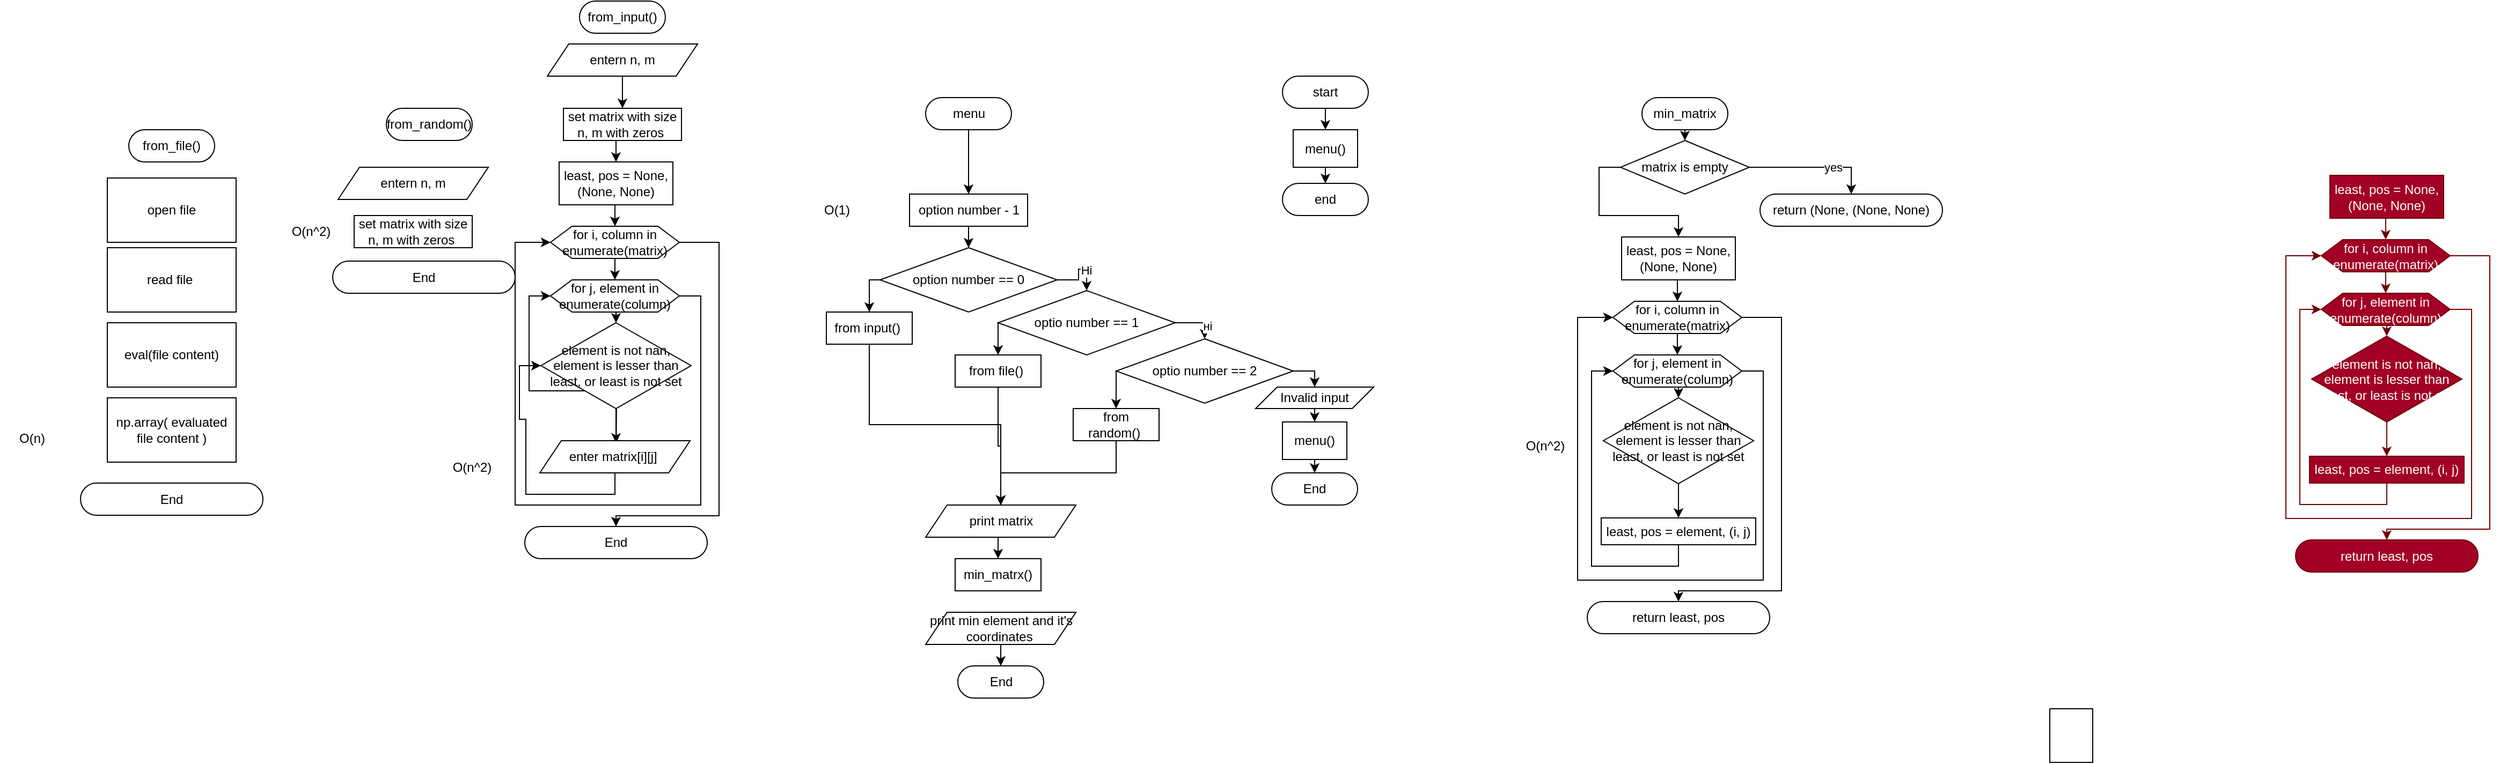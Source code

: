 <mxfile version="23.0.2" type="device">
  <diagram name="Сторінка-1" id="4Z1nHcjwEpGESlsJ6fhj">
    <mxGraphModel dx="2768" dy="884" grid="1" gridSize="10" guides="1" tooltips="1" connect="1" arrows="1" fold="1" page="1" pageScale="1" pageWidth="827" pageHeight="1169" math="0" shadow="0">
      <root>
        <mxCell id="0" />
        <mxCell id="1" parent="0" />
        <mxCell id="YzC5tLk1mI-KwI7NWYdf-10" style="edgeStyle=orthogonalEdgeStyle;rounded=0;orthogonalLoop=1;jettySize=auto;html=1;exitX=0.5;exitY=0.5;exitDx=0;exitDy=15;exitPerimeter=0;entryX=0.5;entryY=0;entryDx=0;entryDy=0;" parent="1" source="YzC5tLk1mI-KwI7NWYdf-3" target="YzC5tLk1mI-KwI7NWYdf-9" edge="1">
          <mxGeometry relative="1" as="geometry" />
        </mxCell>
        <mxCell id="YzC5tLk1mI-KwI7NWYdf-3" value="min_matrix" style="html=1;dashed=0;whiteSpace=wrap;shape=mxgraph.dfd.start" parent="1" vertex="1">
          <mxGeometry x="310" y="180" width="80" height="30" as="geometry" />
        </mxCell>
        <mxCell id="YzC5tLk1mI-KwI7NWYdf-17" style="edgeStyle=orthogonalEdgeStyle;rounded=0;orthogonalLoop=1;jettySize=auto;html=1;exitX=0.5;exitY=1;exitDx=0;exitDy=0;entryX=0.5;entryY=0;entryDx=0;entryDy=0;" parent="1" source="YzC5tLk1mI-KwI7NWYdf-6" target="YzC5tLk1mI-KwI7NWYdf-15" edge="1">
          <mxGeometry relative="1" as="geometry" />
        </mxCell>
        <mxCell id="YzC5tLk1mI-KwI7NWYdf-6" value="least, pos = None, (None, None)" style="rounded=0;whiteSpace=wrap;html=1;" parent="1" vertex="1">
          <mxGeometry x="291" y="310" width="106" height="40" as="geometry" />
        </mxCell>
        <mxCell id="YzC5tLk1mI-KwI7NWYdf-8" value="return (None, (None, None)" style="html=1;dashed=0;whiteSpace=wrap;shape=mxgraph.dfd.start" parent="1" vertex="1">
          <mxGeometry x="420" y="270" width="170" height="30" as="geometry" />
        </mxCell>
        <mxCell id="YzC5tLk1mI-KwI7NWYdf-13" style="edgeStyle=orthogonalEdgeStyle;rounded=0;orthogonalLoop=1;jettySize=auto;html=1;exitX=0;exitY=0.5;exitDx=0;exitDy=0;" parent="1" source="YzC5tLk1mI-KwI7NWYdf-9" target="YzC5tLk1mI-KwI7NWYdf-6" edge="1">
          <mxGeometry relative="1" as="geometry" />
        </mxCell>
        <mxCell id="YzC5tLk1mI-KwI7NWYdf-9" value="matrix is empty" style="rhombus;whiteSpace=wrap;html=1;" parent="1" vertex="1">
          <mxGeometry x="290" y="220" width="120" height="50" as="geometry" />
        </mxCell>
        <mxCell id="YzC5tLk1mI-KwI7NWYdf-11" style="edgeStyle=orthogonalEdgeStyle;rounded=0;orthogonalLoop=1;jettySize=auto;html=1;exitX=1;exitY=0.5;exitDx=0;exitDy=0;entryX=0.5;entryY=0.5;entryDx=0;entryDy=-15;entryPerimeter=0;" parent="1" source="YzC5tLk1mI-KwI7NWYdf-9" target="YzC5tLk1mI-KwI7NWYdf-8" edge="1">
          <mxGeometry relative="1" as="geometry" />
        </mxCell>
        <mxCell id="YzC5tLk1mI-KwI7NWYdf-12" value="yes" style="edgeLabel;html=1;align=center;verticalAlign=middle;resizable=0;points=[];" parent="YzC5tLk1mI-KwI7NWYdf-11" vertex="1" connectable="0">
          <mxGeometry x="0.299" relative="1" as="geometry">
            <mxPoint as="offset" />
          </mxGeometry>
        </mxCell>
        <mxCell id="YzC5tLk1mI-KwI7NWYdf-22" style="edgeStyle=orthogonalEdgeStyle;rounded=0;orthogonalLoop=1;jettySize=auto;html=1;exitX=0.5;exitY=1;exitDx=0;exitDy=0;entryX=0;entryY=0.5;entryDx=0;entryDy=0;" parent="1" source="YzC5tLk1mI-KwI7NWYdf-14" target="YzC5tLk1mI-KwI7NWYdf-16" edge="1">
          <mxGeometry relative="1" as="geometry" />
        </mxCell>
        <mxCell id="YzC5tLk1mI-KwI7NWYdf-14" value="least, pos = element, (i, j)" style="rounded=0;whiteSpace=wrap;html=1;" parent="1" vertex="1">
          <mxGeometry x="272" y="572" width="144" height="25" as="geometry" />
        </mxCell>
        <mxCell id="YzC5tLk1mI-KwI7NWYdf-18" style="edgeStyle=orthogonalEdgeStyle;rounded=0;orthogonalLoop=1;jettySize=auto;html=1;exitX=0.5;exitY=1;exitDx=0;exitDy=0;entryX=0.5;entryY=0;entryDx=0;entryDy=0;" parent="1" source="YzC5tLk1mI-KwI7NWYdf-15" target="YzC5tLk1mI-KwI7NWYdf-16" edge="1">
          <mxGeometry relative="1" as="geometry" />
        </mxCell>
        <mxCell id="YzC5tLk1mI-KwI7NWYdf-27" style="edgeStyle=orthogonalEdgeStyle;rounded=0;orthogonalLoop=1;jettySize=auto;html=1;exitX=1;exitY=0.5;exitDx=0;exitDy=0;" parent="1" source="YzC5tLk1mI-KwI7NWYdf-15" target="YzC5tLk1mI-KwI7NWYdf-25" edge="1">
          <mxGeometry relative="1" as="geometry">
            <Array as="points">
              <mxPoint x="440" y="385" />
              <mxPoint x="440" y="640" />
              <mxPoint x="344" y="640" />
            </Array>
          </mxGeometry>
        </mxCell>
        <mxCell id="YzC5tLk1mI-KwI7NWYdf-15" value="for i, column in enumerate(matrix)" style="shape=hexagon;perimeter=hexagonPerimeter2;whiteSpace=wrap;html=1;fixedSize=1;" parent="1" vertex="1">
          <mxGeometry x="283" y="370" width="120" height="30" as="geometry" />
        </mxCell>
        <mxCell id="YzC5tLk1mI-KwI7NWYdf-20" style="edgeStyle=orthogonalEdgeStyle;rounded=0;orthogonalLoop=1;jettySize=auto;html=1;exitX=0.5;exitY=1;exitDx=0;exitDy=0;entryX=0.5;entryY=0;entryDx=0;entryDy=0;" parent="1" source="YzC5tLk1mI-KwI7NWYdf-16" target="YzC5tLk1mI-KwI7NWYdf-19" edge="1">
          <mxGeometry relative="1" as="geometry" />
        </mxCell>
        <mxCell id="YzC5tLk1mI-KwI7NWYdf-24" style="edgeStyle=orthogonalEdgeStyle;rounded=0;orthogonalLoop=1;jettySize=auto;html=1;exitX=1;exitY=0.5;exitDx=0;exitDy=0;entryX=0;entryY=0.5;entryDx=0;entryDy=0;" parent="1" source="YzC5tLk1mI-KwI7NWYdf-16" target="YzC5tLk1mI-KwI7NWYdf-15" edge="1">
          <mxGeometry relative="1" as="geometry">
            <Array as="points">
              <mxPoint x="423" y="435" />
              <mxPoint x="423" y="630" />
              <mxPoint x="250" y="630" />
              <mxPoint x="250" y="385" />
            </Array>
          </mxGeometry>
        </mxCell>
        <mxCell id="YzC5tLk1mI-KwI7NWYdf-16" value="for j, element in enumerate(column)" style="shape=hexagon;perimeter=hexagonPerimeter2;whiteSpace=wrap;html=1;fixedSize=1;" parent="1" vertex="1">
          <mxGeometry x="283" y="420" width="120" height="30" as="geometry" />
        </mxCell>
        <mxCell id="YzC5tLk1mI-KwI7NWYdf-21" style="edgeStyle=orthogonalEdgeStyle;rounded=0;orthogonalLoop=1;jettySize=auto;html=1;exitX=0.5;exitY=1;exitDx=0;exitDy=0;" parent="1" source="YzC5tLk1mI-KwI7NWYdf-19" target="YzC5tLk1mI-KwI7NWYdf-14" edge="1">
          <mxGeometry relative="1" as="geometry" />
        </mxCell>
        <mxCell id="YzC5tLk1mI-KwI7NWYdf-19" value="element is not nan, element is lesser than least, or least is not set" style="rhombus;whiteSpace=wrap;html=1;" parent="1" vertex="1">
          <mxGeometry x="274" y="460" width="140" height="80" as="geometry" />
        </mxCell>
        <mxCell id="YzC5tLk1mI-KwI7NWYdf-25" value="return least, pos" style="html=1;dashed=0;whiteSpace=wrap;shape=mxgraph.dfd.start" parent="1" vertex="1">
          <mxGeometry x="259" y="650" width="170" height="30" as="geometry" />
        </mxCell>
        <mxCell id="YzC5tLk1mI-KwI7NWYdf-29" value="" style="rounded=0;whiteSpace=wrap;html=1;" parent="1" vertex="1">
          <mxGeometry x="690" y="750" width="40" height="50" as="geometry" />
        </mxCell>
        <mxCell id="2MYxBLy-NPaYl3XmKGaD-31" style="edgeStyle=orthogonalEdgeStyle;rounded=0;orthogonalLoop=1;jettySize=auto;html=1;exitX=0.5;exitY=0.5;exitDx=0;exitDy=15;exitPerimeter=0;entryX=0.5;entryY=0;entryDx=0;entryDy=0;" edge="1" parent="1" source="2MYxBLy-NPaYl3XmKGaD-1" target="2MYxBLy-NPaYl3XmKGaD-2">
          <mxGeometry relative="1" as="geometry" />
        </mxCell>
        <mxCell id="2MYxBLy-NPaYl3XmKGaD-1" value="start" style="html=1;dashed=0;whiteSpace=wrap;shape=mxgraph.dfd.start" vertex="1" parent="1">
          <mxGeometry x="-25" y="160" width="80" height="30" as="geometry" />
        </mxCell>
        <mxCell id="2MYxBLy-NPaYl3XmKGaD-2" value="menu()" style="rounded=0;whiteSpace=wrap;html=1;" vertex="1" parent="1">
          <mxGeometry x="-15" y="210" width="60" height="35" as="geometry" />
        </mxCell>
        <mxCell id="2MYxBLy-NPaYl3XmKGaD-74" style="edgeStyle=orthogonalEdgeStyle;rounded=0;orthogonalLoop=1;jettySize=auto;html=1;exitX=0.5;exitY=0.5;exitDx=0;exitDy=15;exitPerimeter=0;entryX=0.5;entryY=0;entryDx=0;entryDy=0;" edge="1" parent="1" source="2MYxBLy-NPaYl3XmKGaD-3" target="2MYxBLy-NPaYl3XmKGaD-4">
          <mxGeometry relative="1" as="geometry" />
        </mxCell>
        <mxCell id="2MYxBLy-NPaYl3XmKGaD-3" value="menu" style="html=1;dashed=0;whiteSpace=wrap;shape=mxgraph.dfd.start" vertex="1" parent="1">
          <mxGeometry x="-357.5" y="180" width="80" height="30" as="geometry" />
        </mxCell>
        <mxCell id="2MYxBLy-NPaYl3XmKGaD-10" style="edgeStyle=orthogonalEdgeStyle;rounded=0;orthogonalLoop=1;jettySize=auto;html=1;exitX=0.5;exitY=1;exitDx=0;exitDy=0;" edge="1" parent="1" source="2MYxBLy-NPaYl3XmKGaD-4" target="2MYxBLy-NPaYl3XmKGaD-6">
          <mxGeometry relative="1" as="geometry" />
        </mxCell>
        <mxCell id="2MYxBLy-NPaYl3XmKGaD-4" value="option number - 1" style="rounded=0;whiteSpace=wrap;html=1;" vertex="1" parent="1">
          <mxGeometry x="-372.5" y="270" width="110" height="30" as="geometry" />
        </mxCell>
        <mxCell id="2MYxBLy-NPaYl3XmKGaD-71" style="edgeStyle=orthogonalEdgeStyle;rounded=0;orthogonalLoop=1;jettySize=auto;html=1;exitX=0.5;exitY=1;exitDx=0;exitDy=0;entryX=0.5;entryY=0;entryDx=0;entryDy=0;" edge="1" parent="1" source="2MYxBLy-NPaYl3XmKGaD-72" target="2MYxBLy-NPaYl3XmKGaD-56">
          <mxGeometry relative="1" as="geometry" />
        </mxCell>
        <mxCell id="2MYxBLy-NPaYl3XmKGaD-5" value="entern n, m" style="shape=parallelogram;perimeter=parallelogramPerimeter;whiteSpace=wrap;html=1;fixedSize=1;" vertex="1" parent="1">
          <mxGeometry x="-710" y="130" width="140" height="30" as="geometry" />
        </mxCell>
        <mxCell id="2MYxBLy-NPaYl3XmKGaD-8" style="edgeStyle=orthogonalEdgeStyle;rounded=0;orthogonalLoop=1;jettySize=auto;html=1;exitX=1;exitY=0.5;exitDx=0;exitDy=0;" edge="1" parent="1" source="2MYxBLy-NPaYl3XmKGaD-6" target="2MYxBLy-NPaYl3XmKGaD-7">
          <mxGeometry relative="1" as="geometry" />
        </mxCell>
        <mxCell id="2MYxBLy-NPaYl3XmKGaD-9" value="Ні" style="edgeLabel;html=1;align=center;verticalAlign=middle;resizable=0;points=[];" vertex="1" connectable="0" parent="2MYxBLy-NPaYl3XmKGaD-8">
          <mxGeometry x="0.284" relative="1" as="geometry">
            <mxPoint y="1" as="offset" />
          </mxGeometry>
        </mxCell>
        <mxCell id="2MYxBLy-NPaYl3XmKGaD-26" style="edgeStyle=orthogonalEdgeStyle;rounded=0;orthogonalLoop=1;jettySize=auto;html=1;exitX=0;exitY=0.5;exitDx=0;exitDy=0;entryX=0.5;entryY=0;entryDx=0;entryDy=0;" edge="1" parent="1" source="2MYxBLy-NPaYl3XmKGaD-6" target="2MYxBLy-NPaYl3XmKGaD-21">
          <mxGeometry relative="1" as="geometry" />
        </mxCell>
        <mxCell id="2MYxBLy-NPaYl3XmKGaD-6" value="option number == 0" style="rhombus;whiteSpace=wrap;html=1;" vertex="1" parent="1">
          <mxGeometry x="-400" y="320" width="165" height="60" as="geometry" />
        </mxCell>
        <mxCell id="2MYxBLy-NPaYl3XmKGaD-12" style="edgeStyle=orthogonalEdgeStyle;rounded=0;orthogonalLoop=1;jettySize=auto;html=1;exitX=1;exitY=0.5;exitDx=0;exitDy=0;entryX=0.5;entryY=0;entryDx=0;entryDy=0;" edge="1" parent="1" source="2MYxBLy-NPaYl3XmKGaD-7" target="2MYxBLy-NPaYl3XmKGaD-11">
          <mxGeometry relative="1" as="geometry" />
        </mxCell>
        <mxCell id="2MYxBLy-NPaYl3XmKGaD-13" value="ні" style="edgeLabel;html=1;align=center;verticalAlign=middle;resizable=0;points=[];" vertex="1" connectable="0" parent="2MYxBLy-NPaYl3XmKGaD-12">
          <mxGeometry x="0.435" y="2" relative="1" as="geometry">
            <mxPoint as="offset" />
          </mxGeometry>
        </mxCell>
        <mxCell id="2MYxBLy-NPaYl3XmKGaD-25" style="edgeStyle=orthogonalEdgeStyle;rounded=0;orthogonalLoop=1;jettySize=auto;html=1;exitX=0;exitY=0.5;exitDx=0;exitDy=0;entryX=0.5;entryY=0;entryDx=0;entryDy=0;" edge="1" parent="1" source="2MYxBLy-NPaYl3XmKGaD-7" target="2MYxBLy-NPaYl3XmKGaD-22">
          <mxGeometry relative="1" as="geometry" />
        </mxCell>
        <mxCell id="2MYxBLy-NPaYl3XmKGaD-7" value="optio number == 1" style="rhombus;whiteSpace=wrap;html=1;" vertex="1" parent="1">
          <mxGeometry x="-290" y="360" width="165" height="60" as="geometry" />
        </mxCell>
        <mxCell id="2MYxBLy-NPaYl3XmKGaD-15" style="edgeStyle=orthogonalEdgeStyle;rounded=0;orthogonalLoop=1;jettySize=auto;html=1;exitX=1;exitY=0.5;exitDx=0;exitDy=0;entryX=0.5;entryY=0;entryDx=0;entryDy=0;" edge="1" parent="1" source="2MYxBLy-NPaYl3XmKGaD-11" target="2MYxBLy-NPaYl3XmKGaD-14">
          <mxGeometry relative="1" as="geometry" />
        </mxCell>
        <mxCell id="2MYxBLy-NPaYl3XmKGaD-24" style="edgeStyle=orthogonalEdgeStyle;rounded=0;orthogonalLoop=1;jettySize=auto;html=1;exitX=0;exitY=0.5;exitDx=0;exitDy=0;entryX=0.5;entryY=0;entryDx=0;entryDy=0;" edge="1" parent="1" source="2MYxBLy-NPaYl3XmKGaD-11" target="2MYxBLy-NPaYl3XmKGaD-23">
          <mxGeometry relative="1" as="geometry" />
        </mxCell>
        <mxCell id="2MYxBLy-NPaYl3XmKGaD-11" value="optio number == 2" style="rhombus;whiteSpace=wrap;html=1;" vertex="1" parent="1">
          <mxGeometry x="-180" y="405" width="165" height="60" as="geometry" />
        </mxCell>
        <mxCell id="2MYxBLy-NPaYl3XmKGaD-18" style="edgeStyle=orthogonalEdgeStyle;rounded=0;orthogonalLoop=1;jettySize=auto;html=1;exitX=0.5;exitY=1;exitDx=0;exitDy=0;entryX=0.5;entryY=0;entryDx=0;entryDy=0;" edge="1" parent="1" source="2MYxBLy-NPaYl3XmKGaD-14" target="2MYxBLy-NPaYl3XmKGaD-17">
          <mxGeometry relative="1" as="geometry" />
        </mxCell>
        <mxCell id="2MYxBLy-NPaYl3XmKGaD-14" value="Invalid input" style="shape=parallelogram;perimeter=parallelogramPerimeter;whiteSpace=wrap;html=1;fixedSize=1;" vertex="1" parent="1">
          <mxGeometry x="-50" y="450" width="110" height="20" as="geometry" />
        </mxCell>
        <mxCell id="2MYxBLy-NPaYl3XmKGaD-17" value="menu()" style="rounded=0;whiteSpace=wrap;html=1;" vertex="1" parent="1">
          <mxGeometry x="-25" y="482.5" width="60" height="35" as="geometry" />
        </mxCell>
        <mxCell id="2MYxBLy-NPaYl3XmKGaD-19" value="End" style="html=1;dashed=0;whiteSpace=wrap;shape=mxgraph.dfd.start" vertex="1" parent="1">
          <mxGeometry x="-35" y="530" width="80" height="30" as="geometry" />
        </mxCell>
        <mxCell id="2MYxBLy-NPaYl3XmKGaD-20" style="edgeStyle=orthogonalEdgeStyle;rounded=0;orthogonalLoop=1;jettySize=auto;html=1;exitX=0.5;exitY=1;exitDx=0;exitDy=0;entryX=0.5;entryY=0.5;entryDx=0;entryDy=-15;entryPerimeter=0;" edge="1" parent="1" source="2MYxBLy-NPaYl3XmKGaD-17" target="2MYxBLy-NPaYl3XmKGaD-19">
          <mxGeometry relative="1" as="geometry" />
        </mxCell>
        <mxCell id="2MYxBLy-NPaYl3XmKGaD-30" style="edgeStyle=orthogonalEdgeStyle;rounded=0;orthogonalLoop=1;jettySize=auto;html=1;exitX=0.5;exitY=1;exitDx=0;exitDy=0;entryX=0.5;entryY=0;entryDx=0;entryDy=0;" edge="1" parent="1" source="2MYxBLy-NPaYl3XmKGaD-21" target="2MYxBLy-NPaYl3XmKGaD-27">
          <mxGeometry relative="1" as="geometry">
            <mxPoint x="-250" y="650" as="targetPoint" />
          </mxGeometry>
        </mxCell>
        <mxCell id="2MYxBLy-NPaYl3XmKGaD-21" value="from input()&amp;nbsp;" style="rounded=0;whiteSpace=wrap;html=1;" vertex="1" parent="1">
          <mxGeometry x="-450" y="380" width="80" height="30" as="geometry" />
        </mxCell>
        <mxCell id="2MYxBLy-NPaYl3XmKGaD-29" style="edgeStyle=orthogonalEdgeStyle;rounded=0;orthogonalLoop=1;jettySize=auto;html=1;exitX=0.5;exitY=1;exitDx=0;exitDy=0;" edge="1" parent="1" source="2MYxBLy-NPaYl3XmKGaD-22" target="2MYxBLy-NPaYl3XmKGaD-27">
          <mxGeometry relative="1" as="geometry" />
        </mxCell>
        <mxCell id="2MYxBLy-NPaYl3XmKGaD-22" value="from file()&amp;nbsp;" style="rounded=0;whiteSpace=wrap;html=1;" vertex="1" parent="1">
          <mxGeometry x="-330" y="420" width="80" height="30" as="geometry" />
        </mxCell>
        <mxCell id="2MYxBLy-NPaYl3XmKGaD-28" style="edgeStyle=orthogonalEdgeStyle;rounded=0;orthogonalLoop=1;jettySize=auto;html=1;exitX=0.5;exitY=1;exitDx=0;exitDy=0;" edge="1" parent="1" source="2MYxBLy-NPaYl3XmKGaD-23" target="2MYxBLy-NPaYl3XmKGaD-27">
          <mxGeometry relative="1" as="geometry" />
        </mxCell>
        <mxCell id="2MYxBLy-NPaYl3XmKGaD-23" value="from random()&amp;nbsp;" style="rounded=0;whiteSpace=wrap;html=1;" vertex="1" parent="1">
          <mxGeometry x="-220" y="470" width="80" height="30" as="geometry" />
        </mxCell>
        <mxCell id="2MYxBLy-NPaYl3XmKGaD-35" style="edgeStyle=orthogonalEdgeStyle;rounded=0;orthogonalLoop=1;jettySize=auto;html=1;exitX=0.5;exitY=1;exitDx=0;exitDy=0;entryX=0.5;entryY=0;entryDx=0;entryDy=0;" edge="1" parent="1" source="2MYxBLy-NPaYl3XmKGaD-27" target="2MYxBLy-NPaYl3XmKGaD-34">
          <mxGeometry relative="1" as="geometry" />
        </mxCell>
        <mxCell id="2MYxBLy-NPaYl3XmKGaD-27" value="print matrix" style="shape=parallelogram;perimeter=parallelogramPerimeter;whiteSpace=wrap;html=1;fixedSize=1;" vertex="1" parent="1">
          <mxGeometry x="-357.5" y="560" width="140" height="30" as="geometry" />
        </mxCell>
        <mxCell id="2MYxBLy-NPaYl3XmKGaD-32" value="end" style="html=1;dashed=0;whiteSpace=wrap;shape=mxgraph.dfd.start" vertex="1" parent="1">
          <mxGeometry x="-25" y="260" width="80" height="30" as="geometry" />
        </mxCell>
        <mxCell id="2MYxBLy-NPaYl3XmKGaD-33" style="edgeStyle=orthogonalEdgeStyle;rounded=0;orthogonalLoop=1;jettySize=auto;html=1;exitX=0.5;exitY=1;exitDx=0;exitDy=0;entryX=0.5;entryY=0.5;entryDx=0;entryDy=-15;entryPerimeter=0;" edge="1" parent="1" source="2MYxBLy-NPaYl3XmKGaD-2" target="2MYxBLy-NPaYl3XmKGaD-32">
          <mxGeometry relative="1" as="geometry" />
        </mxCell>
        <mxCell id="2MYxBLy-NPaYl3XmKGaD-34" value="min_matrx()" style="rounded=0;whiteSpace=wrap;html=1;" vertex="1" parent="1">
          <mxGeometry x="-330" y="610" width="80" height="30" as="geometry" />
        </mxCell>
        <mxCell id="2MYxBLy-NPaYl3XmKGaD-38" style="edgeStyle=orthogonalEdgeStyle;rounded=0;orthogonalLoop=1;jettySize=auto;html=1;exitX=0.5;exitY=1;exitDx=0;exitDy=0;" edge="1" parent="1" source="2MYxBLy-NPaYl3XmKGaD-36" target="2MYxBLy-NPaYl3XmKGaD-37">
          <mxGeometry relative="1" as="geometry" />
        </mxCell>
        <mxCell id="2MYxBLy-NPaYl3XmKGaD-36" value="print min element and it&#39;s coordinates&amp;nbsp;" style="shape=parallelogram;perimeter=parallelogramPerimeter;whiteSpace=wrap;html=1;fixedSize=1;" vertex="1" parent="1">
          <mxGeometry x="-357.5" y="660" width="140" height="30" as="geometry" />
        </mxCell>
        <mxCell id="2MYxBLy-NPaYl3XmKGaD-37" value="End" style="html=1;dashed=0;whiteSpace=wrap;shape=mxgraph.dfd.start" vertex="1" parent="1">
          <mxGeometry x="-327.5" y="710" width="80" height="30" as="geometry" />
        </mxCell>
        <mxCell id="2MYxBLy-NPaYl3XmKGaD-39" style="edgeStyle=orthogonalEdgeStyle;rounded=0;orthogonalLoop=1;jettySize=auto;html=1;exitX=0.5;exitY=1;exitDx=0;exitDy=0;entryX=0.5;entryY=0;entryDx=0;entryDy=0;fillColor=#a20025;strokeColor=#6F0000;" edge="1" parent="1" source="2MYxBLy-NPaYl3XmKGaD-40" target="2MYxBLy-NPaYl3XmKGaD-45">
          <mxGeometry relative="1" as="geometry" />
        </mxCell>
        <mxCell id="2MYxBLy-NPaYl3XmKGaD-40" value="least, pos = None, (None, None)" style="rounded=0;whiteSpace=wrap;html=1;fillColor=#a20025;fontColor=#ffffff;strokeColor=#6F0000;" vertex="1" parent="1">
          <mxGeometry x="951" y="252.5" width="106" height="40" as="geometry" />
        </mxCell>
        <mxCell id="2MYxBLy-NPaYl3XmKGaD-41" style="edgeStyle=orthogonalEdgeStyle;rounded=0;orthogonalLoop=1;jettySize=auto;html=1;exitX=0.5;exitY=1;exitDx=0;exitDy=0;entryX=0;entryY=0.5;entryDx=0;entryDy=0;fillColor=#a20025;strokeColor=#6F0000;" edge="1" parent="1" source="2MYxBLy-NPaYl3XmKGaD-42" target="2MYxBLy-NPaYl3XmKGaD-48">
          <mxGeometry relative="1" as="geometry" />
        </mxCell>
        <mxCell id="2MYxBLy-NPaYl3XmKGaD-42" value="least, pos = element, (i, j)" style="rounded=0;whiteSpace=wrap;html=1;fillColor=#a20025;fontColor=#ffffff;strokeColor=#6F0000;" vertex="1" parent="1">
          <mxGeometry x="932" y="514.5" width="144" height="25" as="geometry" />
        </mxCell>
        <mxCell id="2MYxBLy-NPaYl3XmKGaD-43" style="edgeStyle=orthogonalEdgeStyle;rounded=0;orthogonalLoop=1;jettySize=auto;html=1;exitX=0.5;exitY=1;exitDx=0;exitDy=0;entryX=0.5;entryY=0;entryDx=0;entryDy=0;fillColor=#a20025;strokeColor=#6F0000;" edge="1" parent="1" source="2MYxBLy-NPaYl3XmKGaD-45" target="2MYxBLy-NPaYl3XmKGaD-48">
          <mxGeometry relative="1" as="geometry" />
        </mxCell>
        <mxCell id="2MYxBLy-NPaYl3XmKGaD-44" style="edgeStyle=orthogonalEdgeStyle;rounded=0;orthogonalLoop=1;jettySize=auto;html=1;exitX=1;exitY=0.5;exitDx=0;exitDy=0;fillColor=#a20025;strokeColor=#6F0000;" edge="1" parent="1" source="2MYxBLy-NPaYl3XmKGaD-45" target="2MYxBLy-NPaYl3XmKGaD-51">
          <mxGeometry relative="1" as="geometry">
            <Array as="points">
              <mxPoint x="1100" y="327.5" />
              <mxPoint x="1100" y="582.5" />
              <mxPoint x="1004" y="582.5" />
            </Array>
          </mxGeometry>
        </mxCell>
        <mxCell id="2MYxBLy-NPaYl3XmKGaD-45" value="for i, column in enumerate(matrix)" style="shape=hexagon;perimeter=hexagonPerimeter2;whiteSpace=wrap;html=1;fixedSize=1;fillColor=#a20025;fontColor=#ffffff;strokeColor=#6F0000;" vertex="1" parent="1">
          <mxGeometry x="943" y="312.5" width="120" height="30" as="geometry" />
        </mxCell>
        <mxCell id="2MYxBLy-NPaYl3XmKGaD-46" style="edgeStyle=orthogonalEdgeStyle;rounded=0;orthogonalLoop=1;jettySize=auto;html=1;exitX=0.5;exitY=1;exitDx=0;exitDy=0;entryX=0.5;entryY=0;entryDx=0;entryDy=0;fillColor=#a20025;strokeColor=#6F0000;" edge="1" parent="1" source="2MYxBLy-NPaYl3XmKGaD-48" target="2MYxBLy-NPaYl3XmKGaD-50">
          <mxGeometry relative="1" as="geometry" />
        </mxCell>
        <mxCell id="2MYxBLy-NPaYl3XmKGaD-47" style="edgeStyle=orthogonalEdgeStyle;rounded=0;orthogonalLoop=1;jettySize=auto;html=1;exitX=1;exitY=0.5;exitDx=0;exitDy=0;entryX=0;entryY=0.5;entryDx=0;entryDy=0;fillColor=#a20025;strokeColor=#6F0000;" edge="1" parent="1" source="2MYxBLy-NPaYl3XmKGaD-48" target="2MYxBLy-NPaYl3XmKGaD-45">
          <mxGeometry relative="1" as="geometry">
            <Array as="points">
              <mxPoint x="1083" y="377.5" />
              <mxPoint x="1083" y="572.5" />
              <mxPoint x="910" y="572.5" />
              <mxPoint x="910" y="327.5" />
            </Array>
          </mxGeometry>
        </mxCell>
        <mxCell id="2MYxBLy-NPaYl3XmKGaD-48" value="for j, element in enumerate(column)" style="shape=hexagon;perimeter=hexagonPerimeter2;whiteSpace=wrap;html=1;fixedSize=1;fillColor=#a20025;fontColor=#ffffff;strokeColor=#6F0000;" vertex="1" parent="1">
          <mxGeometry x="943" y="362.5" width="120" height="30" as="geometry" />
        </mxCell>
        <mxCell id="2MYxBLy-NPaYl3XmKGaD-49" style="edgeStyle=orthogonalEdgeStyle;rounded=0;orthogonalLoop=1;jettySize=auto;html=1;exitX=0.5;exitY=1;exitDx=0;exitDy=0;fillColor=#a20025;strokeColor=#6F0000;" edge="1" parent="1" source="2MYxBLy-NPaYl3XmKGaD-50" target="2MYxBLy-NPaYl3XmKGaD-42">
          <mxGeometry relative="1" as="geometry" />
        </mxCell>
        <mxCell id="2MYxBLy-NPaYl3XmKGaD-50" value="element is not nan, element is lesser than least, or least is not set" style="rhombus;whiteSpace=wrap;html=1;fillColor=#a20025;fontColor=#ffffff;strokeColor=#6F0000;" vertex="1" parent="1">
          <mxGeometry x="934" y="402.5" width="140" height="80" as="geometry" />
        </mxCell>
        <mxCell id="2MYxBLy-NPaYl3XmKGaD-51" value="return least, pos" style="html=1;dashed=0;whiteSpace=wrap;shape=mxgraph.dfd.start;fillColor=#a20025;fontColor=#ffffff;strokeColor=#6F0000;" vertex="1" parent="1">
          <mxGeometry x="919" y="592.5" width="170" height="30" as="geometry" />
        </mxCell>
        <mxCell id="2MYxBLy-NPaYl3XmKGaD-52" value="from_input()" style="html=1;dashed=0;whiteSpace=wrap;shape=mxgraph.dfd.start" vertex="1" parent="1">
          <mxGeometry x="-680" y="90" width="80" height="30" as="geometry" />
        </mxCell>
        <mxCell id="2MYxBLy-NPaYl3XmKGaD-53" value="from_random()" style="html=1;dashed=0;whiteSpace=wrap;shape=mxgraph.dfd.start" vertex="1" parent="1">
          <mxGeometry x="-860" y="190" width="80" height="30" as="geometry" />
        </mxCell>
        <mxCell id="2MYxBLy-NPaYl3XmKGaD-54" value="from_file()" style="html=1;dashed=0;whiteSpace=wrap;shape=mxgraph.dfd.start" vertex="1" parent="1">
          <mxGeometry x="-1100" y="210" width="80" height="30" as="geometry" />
        </mxCell>
        <mxCell id="2MYxBLy-NPaYl3XmKGaD-55" style="edgeStyle=orthogonalEdgeStyle;rounded=0;orthogonalLoop=1;jettySize=auto;html=1;exitX=0.5;exitY=1;exitDx=0;exitDy=0;entryX=0.5;entryY=0;entryDx=0;entryDy=0;" edge="1" parent="1" source="2MYxBLy-NPaYl3XmKGaD-56" target="2MYxBLy-NPaYl3XmKGaD-61">
          <mxGeometry relative="1" as="geometry" />
        </mxCell>
        <mxCell id="2MYxBLy-NPaYl3XmKGaD-56" value="least, pos = None, (None, None)" style="rounded=0;whiteSpace=wrap;html=1;" vertex="1" parent="1">
          <mxGeometry x="-699" y="240" width="106" height="40" as="geometry" />
        </mxCell>
        <mxCell id="2MYxBLy-NPaYl3XmKGaD-57" style="edgeStyle=orthogonalEdgeStyle;rounded=0;orthogonalLoop=1;jettySize=auto;html=1;exitX=0.5;exitY=1;exitDx=0;exitDy=0;entryX=0;entryY=0.5;entryDx=0;entryDy=0;" edge="1" parent="1" target="2MYxBLy-NPaYl3XmKGaD-64">
          <mxGeometry relative="1" as="geometry">
            <mxPoint x="-646" y="527" as="sourcePoint" />
          </mxGeometry>
        </mxCell>
        <mxCell id="2MYxBLy-NPaYl3XmKGaD-59" style="edgeStyle=orthogonalEdgeStyle;rounded=0;orthogonalLoop=1;jettySize=auto;html=1;exitX=0.5;exitY=1;exitDx=0;exitDy=0;entryX=0.5;entryY=0;entryDx=0;entryDy=0;" edge="1" parent="1" source="2MYxBLy-NPaYl3XmKGaD-61" target="2MYxBLy-NPaYl3XmKGaD-64">
          <mxGeometry relative="1" as="geometry" />
        </mxCell>
        <mxCell id="2MYxBLy-NPaYl3XmKGaD-60" style="edgeStyle=orthogonalEdgeStyle;rounded=0;orthogonalLoop=1;jettySize=auto;html=1;exitX=1;exitY=0.5;exitDx=0;exitDy=0;" edge="1" parent="1" source="2MYxBLy-NPaYl3XmKGaD-61" target="2MYxBLy-NPaYl3XmKGaD-67">
          <mxGeometry relative="1" as="geometry">
            <Array as="points">
              <mxPoint x="-550" y="315" />
              <mxPoint x="-550" y="570" />
              <mxPoint x="-646" y="570" />
            </Array>
          </mxGeometry>
        </mxCell>
        <mxCell id="2MYxBLy-NPaYl3XmKGaD-61" value="for i, column in enumerate(matrix)" style="shape=hexagon;perimeter=hexagonPerimeter2;whiteSpace=wrap;html=1;fixedSize=1;" vertex="1" parent="1">
          <mxGeometry x="-707" y="300" width="120" height="30" as="geometry" />
        </mxCell>
        <mxCell id="2MYxBLy-NPaYl3XmKGaD-62" style="edgeStyle=orthogonalEdgeStyle;rounded=0;orthogonalLoop=1;jettySize=auto;html=1;exitX=0.5;exitY=1;exitDx=0;exitDy=0;entryX=0.5;entryY=0;entryDx=0;entryDy=0;" edge="1" parent="1" source="2MYxBLy-NPaYl3XmKGaD-64" target="2MYxBLy-NPaYl3XmKGaD-66">
          <mxGeometry relative="1" as="geometry" />
        </mxCell>
        <mxCell id="2MYxBLy-NPaYl3XmKGaD-63" style="edgeStyle=orthogonalEdgeStyle;rounded=0;orthogonalLoop=1;jettySize=auto;html=1;exitX=1;exitY=0.5;exitDx=0;exitDy=0;entryX=0;entryY=0.5;entryDx=0;entryDy=0;" edge="1" parent="1" source="2MYxBLy-NPaYl3XmKGaD-64" target="2MYxBLy-NPaYl3XmKGaD-61">
          <mxGeometry relative="1" as="geometry">
            <Array as="points">
              <mxPoint x="-567" y="365" />
              <mxPoint x="-567" y="560" />
              <mxPoint x="-740" y="560" />
              <mxPoint x="-740" y="315" />
            </Array>
          </mxGeometry>
        </mxCell>
        <mxCell id="2MYxBLy-NPaYl3XmKGaD-64" value="for j, element in enumerate(column)" style="shape=hexagon;perimeter=hexagonPerimeter2;whiteSpace=wrap;html=1;fixedSize=1;" vertex="1" parent="1">
          <mxGeometry x="-707" y="350" width="120" height="30" as="geometry" />
        </mxCell>
        <mxCell id="2MYxBLy-NPaYl3XmKGaD-65" style="edgeStyle=orthogonalEdgeStyle;rounded=0;orthogonalLoop=1;jettySize=auto;html=1;exitX=0.5;exitY=1;exitDx=0;exitDy=0;" edge="1" parent="1" source="2MYxBLy-NPaYl3XmKGaD-66">
          <mxGeometry relative="1" as="geometry">
            <mxPoint x="-646" y="502" as="targetPoint" />
          </mxGeometry>
        </mxCell>
        <mxCell id="2MYxBLy-NPaYl3XmKGaD-66" value="element is not nan, element is lesser than least, or least is not set" style="rhombus;whiteSpace=wrap;html=1;" vertex="1" parent="1">
          <mxGeometry x="-716" y="390" width="140" height="80" as="geometry" />
        </mxCell>
        <mxCell id="2MYxBLy-NPaYl3XmKGaD-67" value="End" style="html=1;dashed=0;whiteSpace=wrap;shape=mxgraph.dfd.start;" vertex="1" parent="1">
          <mxGeometry x="-731" y="580" width="170" height="30" as="geometry" />
        </mxCell>
        <mxCell id="2MYxBLy-NPaYl3XmKGaD-70" style="edgeStyle=orthogonalEdgeStyle;rounded=0;orthogonalLoop=1;jettySize=auto;html=1;exitX=0.5;exitY=1;exitDx=0;exitDy=0;entryX=0;entryY=0.5;entryDx=0;entryDy=0;" edge="1" parent="1" source="2MYxBLy-NPaYl3XmKGaD-69" target="2MYxBLy-NPaYl3XmKGaD-66">
          <mxGeometry relative="1" as="geometry">
            <Array as="points">
              <mxPoint x="-647" y="550" />
              <mxPoint x="-730" y="550" />
              <mxPoint x="-730" y="480" />
              <mxPoint x="-736" y="480" />
              <mxPoint x="-736" y="430" />
            </Array>
          </mxGeometry>
        </mxCell>
        <mxCell id="2MYxBLy-NPaYl3XmKGaD-69" value="enter matrix[i][j]&amp;nbsp;" style="shape=parallelogram;perimeter=parallelogramPerimeter;whiteSpace=wrap;html=1;fixedSize=1;" vertex="1" parent="1">
          <mxGeometry x="-717" y="500" width="140" height="30" as="geometry" />
        </mxCell>
        <mxCell id="2MYxBLy-NPaYl3XmKGaD-73" value="" style="edgeStyle=orthogonalEdgeStyle;rounded=0;orthogonalLoop=1;jettySize=auto;html=1;exitX=0.5;exitY=1;exitDx=0;exitDy=0;entryX=0.5;entryY=0;entryDx=0;entryDy=0;" edge="1" parent="1" source="2MYxBLy-NPaYl3XmKGaD-5" target="2MYxBLy-NPaYl3XmKGaD-72">
          <mxGeometry relative="1" as="geometry">
            <mxPoint x="-640" y="160" as="sourcePoint" />
            <mxPoint x="-646" y="240" as="targetPoint" />
          </mxGeometry>
        </mxCell>
        <mxCell id="2MYxBLy-NPaYl3XmKGaD-72" value="set matrix with size n, m with zeros&amp;nbsp;" style="rounded=0;whiteSpace=wrap;html=1;" vertex="1" parent="1">
          <mxGeometry x="-695" y="190" width="110" height="30" as="geometry" />
        </mxCell>
        <mxCell id="2MYxBLy-NPaYl3XmKGaD-75" value="set matrix with size n, m with zeros&amp;nbsp;" style="rounded=0;whiteSpace=wrap;html=1;" vertex="1" parent="1">
          <mxGeometry x="-890" y="290" width="110" height="30" as="geometry" />
        </mxCell>
        <mxCell id="2MYxBLy-NPaYl3XmKGaD-76" value="entern n, m" style="shape=parallelogram;perimeter=parallelogramPerimeter;whiteSpace=wrap;html=1;fixedSize=1;" vertex="1" parent="1">
          <mxGeometry x="-905" y="245" width="140" height="30" as="geometry" />
        </mxCell>
        <mxCell id="2MYxBLy-NPaYl3XmKGaD-77" value="open file" style="rounded=0;whiteSpace=wrap;html=1;" vertex="1" parent="1">
          <mxGeometry x="-1120" y="255" width="120" height="60" as="geometry" />
        </mxCell>
        <mxCell id="2MYxBLy-NPaYl3XmKGaD-78" value="read file&amp;nbsp;" style="rounded=0;whiteSpace=wrap;html=1;" vertex="1" parent="1">
          <mxGeometry x="-1120" y="320" width="120" height="60" as="geometry" />
        </mxCell>
        <mxCell id="2MYxBLy-NPaYl3XmKGaD-79" value="eval(file content)" style="rounded=0;whiteSpace=wrap;html=1;" vertex="1" parent="1">
          <mxGeometry x="-1120" y="390" width="120" height="60" as="geometry" />
        </mxCell>
        <mxCell id="2MYxBLy-NPaYl3XmKGaD-80" value="np.array( evaluated file content )" style="rounded=0;whiteSpace=wrap;html=1;" vertex="1" parent="1">
          <mxGeometry x="-1120" y="460" width="120" height="60" as="geometry" />
        </mxCell>
        <mxCell id="2MYxBLy-NPaYl3XmKGaD-81" value="O(n)" style="text;html=1;strokeColor=none;fillColor=none;align=center;verticalAlign=middle;whiteSpace=wrap;rounded=0;" vertex="1" parent="1">
          <mxGeometry x="-1220" y="483" width="60" height="30" as="geometry" />
        </mxCell>
        <mxCell id="2MYxBLy-NPaYl3XmKGaD-83" value="End" style="html=1;dashed=0;whiteSpace=wrap;shape=mxgraph.dfd.start;" vertex="1" parent="1">
          <mxGeometry x="-910" y="332.5" width="170" height="30" as="geometry" />
        </mxCell>
        <mxCell id="2MYxBLy-NPaYl3XmKGaD-84" value="End" style="html=1;dashed=0;whiteSpace=wrap;shape=mxgraph.dfd.start;" vertex="1" parent="1">
          <mxGeometry x="-1145" y="539.5" width="170" height="30" as="geometry" />
        </mxCell>
        <mxCell id="2MYxBLy-NPaYl3XmKGaD-85" value="O(n^2)" style="text;html=1;strokeColor=none;fillColor=none;align=center;verticalAlign=middle;whiteSpace=wrap;rounded=0;" vertex="1" parent="1">
          <mxGeometry x="-810" y="509.5" width="60" height="30" as="geometry" />
        </mxCell>
        <mxCell id="2MYxBLy-NPaYl3XmKGaD-87" value="O(n^2)" style="text;html=1;strokeColor=none;fillColor=none;align=center;verticalAlign=middle;whiteSpace=wrap;rounded=0;" vertex="1" parent="1">
          <mxGeometry x="-960" y="290" width="60" height="30" as="geometry" />
        </mxCell>
        <mxCell id="2MYxBLy-NPaYl3XmKGaD-88" value="O(1)" style="text;html=1;strokeColor=none;fillColor=none;align=center;verticalAlign=middle;whiteSpace=wrap;rounded=0;" vertex="1" parent="1">
          <mxGeometry x="-470" y="270" width="60" height="30" as="geometry" />
        </mxCell>
        <mxCell id="2MYxBLy-NPaYl3XmKGaD-89" value="O(n^2)" style="text;html=1;strokeColor=none;fillColor=none;align=center;verticalAlign=middle;whiteSpace=wrap;rounded=0;" vertex="1" parent="1">
          <mxGeometry x="190" y="490" width="60" height="30" as="geometry" />
        </mxCell>
      </root>
    </mxGraphModel>
  </diagram>
</mxfile>
